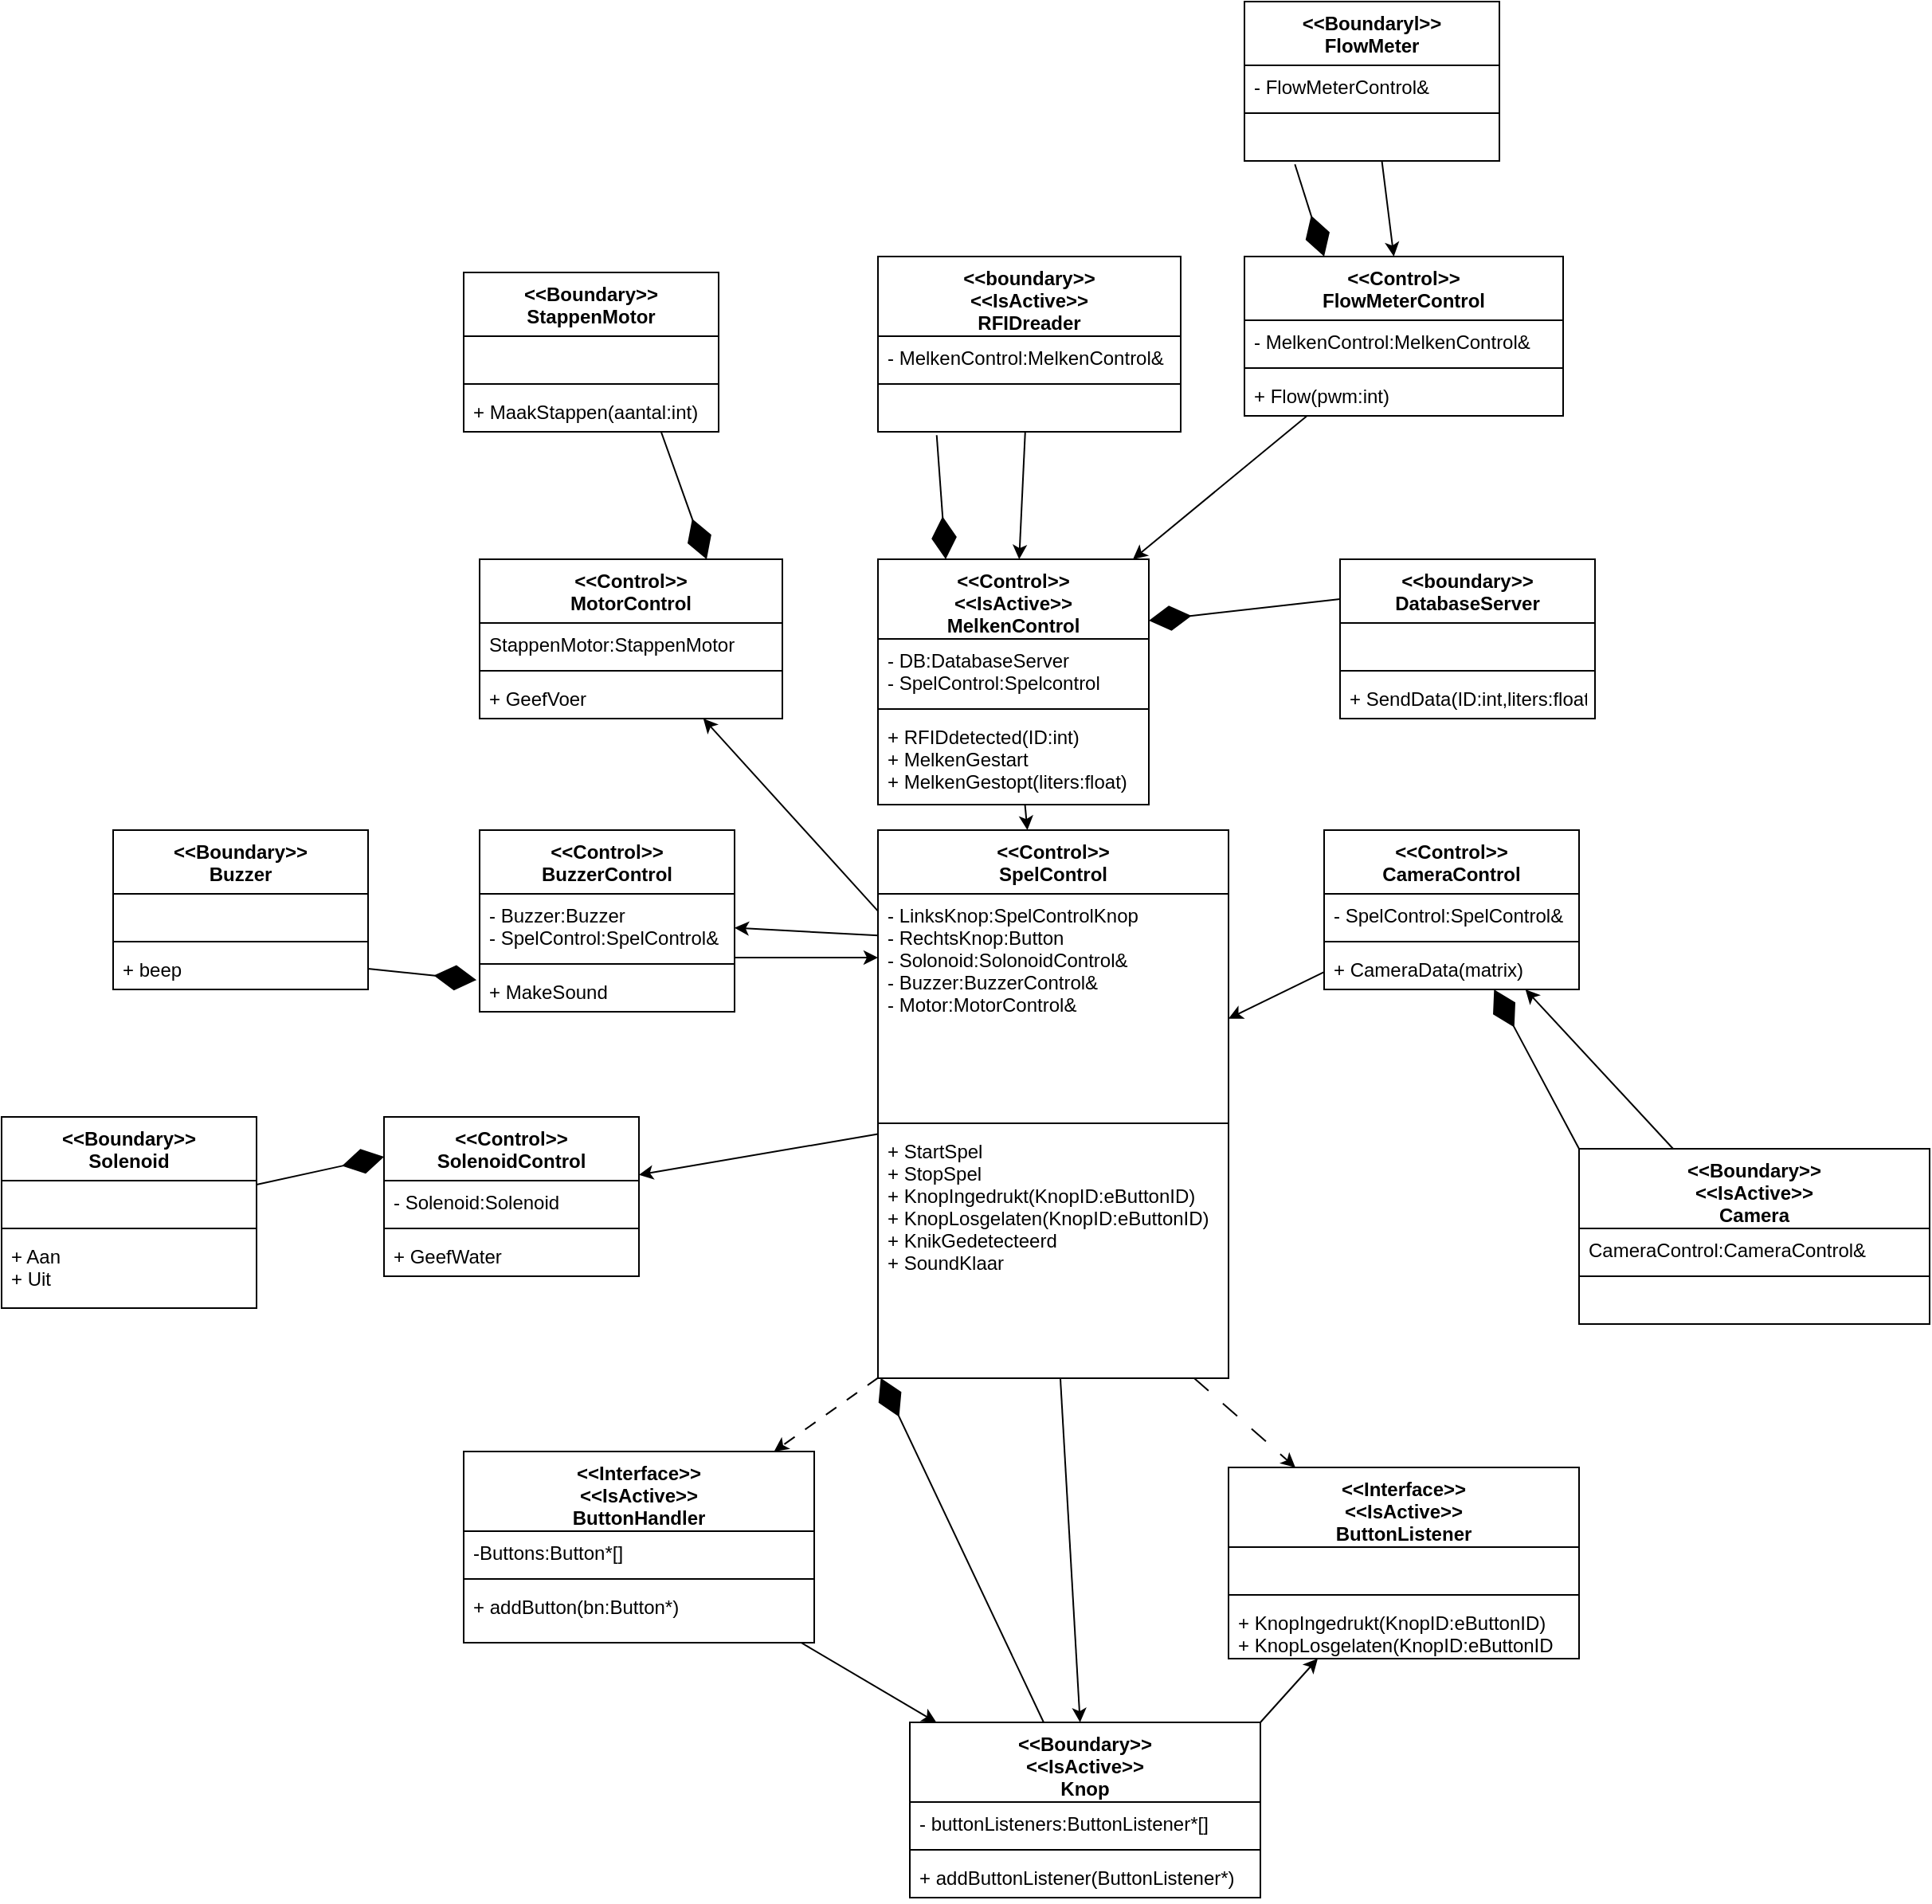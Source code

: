 <mxfile>
    <diagram id="j8BvADqdRgAVlS33lt0t" name="Page-1">
        <mxGraphModel dx="1767" dy="510" grid="1" gridSize="10" guides="1" tooltips="1" connect="1" arrows="1" fold="1" page="1" pageScale="1" pageWidth="850" pageHeight="1100" background="none" math="0" shadow="0">
            <root>
                <mxCell id="0"/>
                <mxCell id="1" parent="0"/>
                <mxCell id="48" value="" style="edgeStyle=none;html=1;" parent="1" source="2" target="18" edge="1">
                    <mxGeometry y="10" relative="1" as="geometry">
                        <mxPoint as="offset"/>
                    </mxGeometry>
                </mxCell>
                <mxCell id="2" value="&lt;&lt;Control&gt;&gt;&#10;&lt;&lt;IsActive&gt;&gt;&#10;MelkenControl" style="swimlane;fontStyle=1;align=center;verticalAlign=top;childLayout=stackLayout;horizontal=1;startSize=50;horizontalStack=0;resizeParent=1;resizeParentMax=0;resizeLast=0;collapsible=1;marginBottom=0;" parent="1" vertex="1">
                    <mxGeometry x="330" y="410" width="170" height="154" as="geometry"/>
                </mxCell>
                <mxCell id="3" value="- DB:DatabaseServer&#10;- SpelControl:Spelcontrol" style="text;strokeColor=none;fillColor=none;align=left;verticalAlign=top;spacingLeft=4;spacingRight=4;overflow=hidden;rotatable=0;points=[[0,0.5],[1,0.5]];portConstraint=eastwest;" parent="2" vertex="1">
                    <mxGeometry y="50" width="170" height="40" as="geometry"/>
                </mxCell>
                <mxCell id="4" value="" style="line;strokeWidth=1;fillColor=none;align=left;verticalAlign=middle;spacingTop=-1;spacingLeft=3;spacingRight=3;rotatable=0;labelPosition=right;points=[];portConstraint=eastwest;strokeColor=inherit;" parent="2" vertex="1">
                    <mxGeometry y="90" width="170" height="8" as="geometry"/>
                </mxCell>
                <mxCell id="5" value="+ RFIDdetected(ID:int)&#10;+ MelkenGestart&#10;+ MelkenGestopt(liters:float)" style="text;strokeColor=none;fillColor=none;align=left;verticalAlign=top;spacingLeft=4;spacingRight=4;overflow=hidden;rotatable=0;points=[[0,0.5],[1,0.5]];portConstraint=eastwest;" parent="2" vertex="1">
                    <mxGeometry y="98" width="170" height="56" as="geometry"/>
                </mxCell>
                <mxCell id="50" value="" style="edgeStyle=none;html=1;" parent="1" source="6" target="2" edge="1">
                    <mxGeometry relative="1" as="geometry"/>
                </mxCell>
                <mxCell id="6" value="&lt;&lt;boundary&gt;&gt;&#10;&lt;&lt;IsActive&gt;&gt;&#10;RFIDreader" style="swimlane;fontStyle=1;align=center;verticalAlign=top;childLayout=stackLayout;horizontal=1;startSize=50;horizontalStack=0;resizeParent=1;resizeParentMax=0;resizeLast=0;collapsible=1;marginBottom=0;" parent="1" vertex="1">
                    <mxGeometry x="330" y="220" width="190" height="110" as="geometry"/>
                </mxCell>
                <mxCell id="7" value="- MelkenControl:MelkenControl&amp;" style="text;strokeColor=none;fillColor=none;align=left;verticalAlign=top;spacingLeft=4;spacingRight=4;overflow=hidden;rotatable=0;points=[[0,0.5],[1,0.5]];portConstraint=eastwest;" parent="6" vertex="1">
                    <mxGeometry y="50" width="190" height="26" as="geometry"/>
                </mxCell>
                <mxCell id="8" value="" style="line;strokeWidth=1;fillColor=none;align=left;verticalAlign=middle;spacingTop=-1;spacingLeft=3;spacingRight=3;rotatable=0;labelPosition=right;points=[];portConstraint=eastwest;strokeColor=inherit;" parent="6" vertex="1">
                    <mxGeometry y="76" width="190" height="8" as="geometry"/>
                </mxCell>
                <mxCell id="9" value=" " style="text;strokeColor=none;fillColor=none;align=left;verticalAlign=top;spacingLeft=4;spacingRight=4;overflow=hidden;rotatable=0;points=[[0,0.5],[1,0.5]];portConstraint=eastwest;" parent="6" vertex="1">
                    <mxGeometry y="84" width="190" height="26" as="geometry"/>
                </mxCell>
                <mxCell id="14" value="&lt;&lt;boundary&gt;&gt;&#10;DatabaseServer" style="swimlane;fontStyle=1;align=center;verticalAlign=top;childLayout=stackLayout;horizontal=1;startSize=40;horizontalStack=0;resizeParent=1;resizeParentMax=0;resizeLast=0;collapsible=1;marginBottom=0;" parent="1" vertex="1">
                    <mxGeometry x="620" y="410" width="160" height="100" as="geometry"/>
                </mxCell>
                <mxCell id="15" value=" " style="text;strokeColor=none;fillColor=none;align=left;verticalAlign=top;spacingLeft=4;spacingRight=4;overflow=hidden;rotatable=0;points=[[0,0.5],[1,0.5]];portConstraint=eastwest;" parent="14" vertex="1">
                    <mxGeometry y="40" width="160" height="26" as="geometry"/>
                </mxCell>
                <mxCell id="16" value="" style="line;strokeWidth=1;fillColor=none;align=left;verticalAlign=middle;spacingTop=-1;spacingLeft=3;spacingRight=3;rotatable=0;labelPosition=right;points=[];portConstraint=eastwest;strokeColor=inherit;" parent="14" vertex="1">
                    <mxGeometry y="66" width="160" height="8" as="geometry"/>
                </mxCell>
                <mxCell id="17" value="+ SendData(ID:int,liters:float)" style="text;strokeColor=none;fillColor=none;align=left;verticalAlign=top;spacingLeft=4;spacingRight=4;overflow=hidden;rotatable=0;points=[[0,0.5],[1,0.5]];portConstraint=eastwest;" parent="14" vertex="1">
                    <mxGeometry y="74" width="160" height="26" as="geometry"/>
                </mxCell>
                <mxCell id="55" value="" style="edgeStyle=none;html=1;" parent="1" source="18" target="51" edge="1">
                    <mxGeometry relative="1" as="geometry"/>
                </mxCell>
                <mxCell id="65" value="" style="edgeStyle=none;html=1;" parent="1" source="18" target="61" edge="1">
                    <mxGeometry relative="1" as="geometry"/>
                </mxCell>
                <mxCell id="18" value="&lt;&lt;Control&gt;&gt;&#10;SpelControl" style="swimlane;fontStyle=1;align=center;verticalAlign=top;childLayout=stackLayout;horizontal=1;startSize=40;horizontalStack=0;resizeParent=1;resizeParentMax=0;resizeLast=0;collapsible=1;marginBottom=0;" parent="1" vertex="1">
                    <mxGeometry x="330" y="580" width="220" height="344" as="geometry"/>
                </mxCell>
                <mxCell id="19" value="- LinksKnop:SpelControlKnop&#10;- RechtsKnop:Button&#10;- Solonoid:SolonoidControl&amp;&#10;- Buzzer:BuzzerControl&amp;&#10;- Motor:MotorControl&amp;" style="text;strokeColor=none;fillColor=none;align=left;verticalAlign=top;spacingLeft=4;spacingRight=4;overflow=hidden;rotatable=0;points=[[0,0.5],[1,0.5]];portConstraint=eastwest;" parent="18" vertex="1">
                    <mxGeometry y="40" width="220" height="140" as="geometry"/>
                </mxCell>
                <mxCell id="20" value="" style="line;strokeWidth=1;fillColor=none;align=left;verticalAlign=middle;spacingTop=-1;spacingLeft=3;spacingRight=3;rotatable=0;labelPosition=right;points=[];portConstraint=eastwest;strokeColor=inherit;" parent="18" vertex="1">
                    <mxGeometry y="180" width="220" height="8" as="geometry"/>
                </mxCell>
                <mxCell id="21" value="+ StartSpel&#10;+ StopSpel&#10;+ KnopIngedrukt(KnopID:eButtonID)&#10;+ KnopLosgelaten(KnopID:eButtonID)&#10;+ KnikGedetecteerd&#10;+ SoundKlaar" style="text;strokeColor=none;fillColor=none;align=left;verticalAlign=top;spacingLeft=4;spacingRight=4;overflow=hidden;rotatable=0;points=[[0,0.5],[1,0.5]];portConstraint=eastwest;" parent="18" vertex="1">
                    <mxGeometry y="188" width="220" height="156" as="geometry"/>
                </mxCell>
                <mxCell id="46" value="" style="edgeStyle=none;html=1;" parent="1" source="22" target="18" edge="1">
                    <mxGeometry relative="1" as="geometry"/>
                </mxCell>
                <mxCell id="22" value="&lt;&lt;Control&gt;&gt;&#10;CameraControl" style="swimlane;fontStyle=1;align=center;verticalAlign=top;childLayout=stackLayout;horizontal=1;startSize=40;horizontalStack=0;resizeParent=1;resizeParentMax=0;resizeLast=0;collapsible=1;marginBottom=0;" parent="1" vertex="1">
                    <mxGeometry x="610" y="580" width="160" height="100" as="geometry"/>
                </mxCell>
                <mxCell id="23" value="- SpelControl:SpelControl&amp;" style="text;strokeColor=none;fillColor=none;align=left;verticalAlign=top;spacingLeft=4;spacingRight=4;overflow=hidden;rotatable=0;points=[[0,0.5],[1,0.5]];portConstraint=eastwest;" parent="22" vertex="1">
                    <mxGeometry y="40" width="160" height="26" as="geometry"/>
                </mxCell>
                <mxCell id="24" value="" style="line;strokeWidth=1;fillColor=none;align=left;verticalAlign=middle;spacingTop=-1;spacingLeft=3;spacingRight=3;rotatable=0;labelPosition=right;points=[];portConstraint=eastwest;strokeColor=inherit;" parent="22" vertex="1">
                    <mxGeometry y="66" width="160" height="8" as="geometry"/>
                </mxCell>
                <mxCell id="25" value="+ CameraData(matrix)" style="text;strokeColor=none;fillColor=none;align=left;verticalAlign=top;spacingLeft=4;spacingRight=4;overflow=hidden;rotatable=0;points=[[0,0.5],[1,0.5]];portConstraint=eastwest;" parent="22" vertex="1">
                    <mxGeometry y="74" width="160" height="26" as="geometry"/>
                </mxCell>
                <mxCell id="47" value="" style="edgeStyle=none;html=1;" parent="1" source="26" target="22" edge="1">
                    <mxGeometry relative="1" as="geometry"/>
                </mxCell>
                <mxCell id="26" value="&lt;&lt;Boundary&gt;&gt;&#10;&lt;&lt;IsActive&gt;&gt;&#10;Camera" style="swimlane;fontStyle=1;align=center;verticalAlign=top;childLayout=stackLayout;horizontal=1;startSize=50;horizontalStack=0;resizeParent=1;resizeParentMax=0;resizeLast=0;collapsible=1;marginBottom=0;" parent="1" vertex="1">
                    <mxGeometry x="770" y="780" width="220" height="110" as="geometry"/>
                </mxCell>
                <mxCell id="27" value="CameraControl:CameraControl&amp;" style="text;strokeColor=none;fillColor=none;align=left;verticalAlign=top;spacingLeft=4;spacingRight=4;overflow=hidden;rotatable=0;points=[[0,0.5],[1,0.5]];portConstraint=eastwest;" parent="26" vertex="1">
                    <mxGeometry y="50" width="220" height="26" as="geometry"/>
                </mxCell>
                <mxCell id="28" value="" style="line;strokeWidth=1;fillColor=none;align=left;verticalAlign=middle;spacingTop=-1;spacingLeft=3;spacingRight=3;rotatable=0;labelPosition=right;points=[];portConstraint=eastwest;strokeColor=inherit;" parent="26" vertex="1">
                    <mxGeometry y="76" width="220" height="8" as="geometry"/>
                </mxCell>
                <mxCell id="29" value=" " style="text;strokeColor=none;fillColor=none;align=left;verticalAlign=top;spacingLeft=4;spacingRight=4;overflow=hidden;rotatable=0;points=[[0,0.5],[1,0.5]];portConstraint=eastwest;" parent="26" vertex="1">
                    <mxGeometry y="84" width="220" height="26" as="geometry"/>
                </mxCell>
                <mxCell id="82" value="" style="edgeStyle=elbowEdgeStyle;html=1;" parent="1" source="30" target="18" edge="1">
                    <mxGeometry relative="1" as="geometry">
                        <Array as="points">
                            <mxPoint x="290" y="660"/>
                        </Array>
                    </mxGeometry>
                </mxCell>
                <mxCell id="30" value="&lt;&lt;Control&gt;&gt;&#10;BuzzerControl" style="swimlane;fontStyle=1;align=center;verticalAlign=top;childLayout=stackLayout;horizontal=1;startSize=40;horizontalStack=0;resizeParent=1;resizeParentMax=0;resizeLast=0;collapsible=1;marginBottom=0;" parent="1" vertex="1">
                    <mxGeometry x="80" y="580" width="160" height="114" as="geometry"/>
                </mxCell>
                <mxCell id="31" value="- Buzzer:Buzzer&#10;- SpelControl:SpelControl&amp;" style="text;strokeColor=none;fillColor=none;align=left;verticalAlign=top;spacingLeft=4;spacingRight=4;overflow=hidden;rotatable=0;points=[[0,0.5],[1,0.5]];portConstraint=eastwest;" parent="30" vertex="1">
                    <mxGeometry y="40" width="160" height="40" as="geometry"/>
                </mxCell>
                <mxCell id="32" value="" style="line;strokeWidth=1;fillColor=none;align=left;verticalAlign=middle;spacingTop=-1;spacingLeft=3;spacingRight=3;rotatable=0;labelPosition=right;points=[];portConstraint=eastwest;strokeColor=inherit;" parent="30" vertex="1">
                    <mxGeometry y="80" width="160" height="8" as="geometry"/>
                </mxCell>
                <mxCell id="33" value="+ MakeSound" style="text;strokeColor=none;fillColor=none;align=left;verticalAlign=top;spacingLeft=4;spacingRight=4;overflow=hidden;rotatable=0;points=[[0,0.5],[1,0.5]];portConstraint=eastwest;" parent="30" vertex="1">
                    <mxGeometry y="88" width="160" height="26" as="geometry"/>
                </mxCell>
                <mxCell id="45" value="" style="edgeStyle=none;html=1;exitX=0.001;exitY=0.187;exitDx=0;exitDy=0;exitPerimeter=0;" parent="1" source="19" target="30" edge="1">
                    <mxGeometry relative="1" as="geometry"/>
                </mxCell>
                <mxCell id="51" value="&lt;&lt;Control&gt;&gt;&#10;MotorControl" style="swimlane;fontStyle=1;align=center;verticalAlign=top;childLayout=stackLayout;horizontal=1;startSize=40;horizontalStack=0;resizeParent=1;resizeParentMax=0;resizeLast=0;collapsible=1;marginBottom=0;" parent="1" vertex="1">
                    <mxGeometry x="80" y="410" width="190" height="100" as="geometry"/>
                </mxCell>
                <mxCell id="52" value="StappenMotor:StappenMotor" style="text;strokeColor=none;fillColor=none;align=left;verticalAlign=top;spacingLeft=4;spacingRight=4;overflow=hidden;rotatable=0;points=[[0,0.5],[1,0.5]];portConstraint=eastwest;" parent="51" vertex="1">
                    <mxGeometry y="40" width="190" height="26" as="geometry"/>
                </mxCell>
                <mxCell id="53" value="" style="line;strokeWidth=1;fillColor=none;align=left;verticalAlign=middle;spacingTop=-1;spacingLeft=3;spacingRight=3;rotatable=0;labelPosition=right;points=[];portConstraint=eastwest;strokeColor=inherit;" parent="51" vertex="1">
                    <mxGeometry y="66" width="190" height="8" as="geometry"/>
                </mxCell>
                <mxCell id="54" value="+ GeefVoer" style="text;strokeColor=none;fillColor=none;align=left;verticalAlign=top;spacingLeft=4;spacingRight=4;overflow=hidden;rotatable=0;points=[[0,0.5],[1,0.5]];portConstraint=eastwest;" parent="51" vertex="1">
                    <mxGeometry y="74" width="190" height="26" as="geometry"/>
                </mxCell>
                <mxCell id="56" value="&lt;&lt;Boundary&gt;&gt;&#10;StappenMotor" style="swimlane;fontStyle=1;align=center;verticalAlign=top;childLayout=stackLayout;horizontal=1;startSize=40;horizontalStack=0;resizeParent=1;resizeParentMax=0;resizeLast=0;collapsible=1;marginBottom=0;" parent="1" vertex="1">
                    <mxGeometry x="70" y="230" width="160" height="100" as="geometry"/>
                </mxCell>
                <mxCell id="57" value=" " style="text;strokeColor=none;fillColor=none;align=left;verticalAlign=top;spacingLeft=4;spacingRight=4;overflow=hidden;rotatable=0;points=[[0,0.5],[1,0.5]];portConstraint=eastwest;" parent="56" vertex="1">
                    <mxGeometry y="40" width="160" height="26" as="geometry"/>
                </mxCell>
                <mxCell id="58" value="" style="line;strokeWidth=1;fillColor=none;align=left;verticalAlign=middle;spacingTop=-1;spacingLeft=3;spacingRight=3;rotatable=0;labelPosition=right;points=[];portConstraint=eastwest;strokeColor=inherit;" parent="56" vertex="1">
                    <mxGeometry y="66" width="160" height="8" as="geometry"/>
                </mxCell>
                <mxCell id="59" value="+ MaakStappen(aantal:int)" style="text;strokeColor=none;fillColor=none;align=left;verticalAlign=top;spacingLeft=4;spacingRight=4;overflow=hidden;rotatable=0;points=[[0,0.5],[1,0.5]];portConstraint=eastwest;" parent="56" vertex="1">
                    <mxGeometry y="74" width="160" height="26" as="geometry"/>
                </mxCell>
                <mxCell id="61" value="&lt;&lt;Control&gt;&gt;&#10;SolenoidControl" style="swimlane;fontStyle=1;align=center;verticalAlign=top;childLayout=stackLayout;horizontal=1;startSize=40;horizontalStack=0;resizeParent=1;resizeParentMax=0;resizeLast=0;collapsible=1;marginBottom=0;" parent="1" vertex="1">
                    <mxGeometry x="20" y="760" width="160" height="100" as="geometry"/>
                </mxCell>
                <mxCell id="62" value="- Solenoid:Solenoid" style="text;strokeColor=none;fillColor=none;align=left;verticalAlign=top;spacingLeft=4;spacingRight=4;overflow=hidden;rotatable=0;points=[[0,0.5],[1,0.5]];portConstraint=eastwest;" parent="61" vertex="1">
                    <mxGeometry y="40" width="160" height="26" as="geometry"/>
                </mxCell>
                <mxCell id="63" value="" style="line;strokeWidth=1;fillColor=none;align=left;verticalAlign=middle;spacingTop=-1;spacingLeft=3;spacingRight=3;rotatable=0;labelPosition=right;points=[];portConstraint=eastwest;strokeColor=inherit;" parent="61" vertex="1">
                    <mxGeometry y="66" width="160" height="8" as="geometry"/>
                </mxCell>
                <mxCell id="64" value="+ GeefWater" style="text;strokeColor=none;fillColor=none;align=left;verticalAlign=top;spacingLeft=4;spacingRight=4;overflow=hidden;rotatable=0;points=[[0,0.5],[1,0.5]];portConstraint=eastwest;" parent="61" vertex="1">
                    <mxGeometry y="74" width="160" height="26" as="geometry"/>
                </mxCell>
                <mxCell id="75" value="" style="edgeStyle=none;html=1;" parent="1" source="66" edge="1">
                    <mxGeometry x="0.039" y="-9" relative="1" as="geometry">
                        <mxPoint x="490" y="410" as="targetPoint"/>
                        <mxPoint as="offset"/>
                    </mxGeometry>
                </mxCell>
                <mxCell id="66" value="&lt;&lt;Control&gt;&gt;&#10;FlowMeterControl" style="swimlane;fontStyle=1;align=center;verticalAlign=top;childLayout=stackLayout;horizontal=1;startSize=40;horizontalStack=0;resizeParent=1;resizeParentMax=0;resizeLast=0;collapsible=1;marginBottom=0;" parent="1" vertex="1">
                    <mxGeometry x="560" y="220" width="200" height="100" as="geometry"/>
                </mxCell>
                <mxCell id="67" value="- MelkenControl:MelkenControl&amp;" style="text;strokeColor=none;fillColor=none;align=left;verticalAlign=top;spacingLeft=4;spacingRight=4;overflow=hidden;rotatable=0;points=[[0,0.5],[1,0.5]];portConstraint=eastwest;" parent="66" vertex="1">
                    <mxGeometry y="40" width="200" height="26" as="geometry"/>
                </mxCell>
                <mxCell id="68" value="" style="line;strokeWidth=1;fillColor=none;align=left;verticalAlign=middle;spacingTop=-1;spacingLeft=3;spacingRight=3;rotatable=0;labelPosition=right;points=[];portConstraint=eastwest;strokeColor=inherit;" parent="66" vertex="1">
                    <mxGeometry y="66" width="200" height="8" as="geometry"/>
                </mxCell>
                <mxCell id="69" value="+ Flow(pwm:int)" style="text;strokeColor=none;fillColor=none;align=left;verticalAlign=top;spacingLeft=4;spacingRight=4;overflow=hidden;rotatable=0;points=[[0,0.5],[1,0.5]];portConstraint=eastwest;" parent="66" vertex="1">
                    <mxGeometry y="74" width="200" height="26" as="geometry"/>
                </mxCell>
                <mxCell id="74" value="" style="edgeStyle=none;html=1;" parent="1" source="70" target="66" edge="1">
                    <mxGeometry relative="1" as="geometry"/>
                </mxCell>
                <mxCell id="70" value="&lt;&lt;Boundaryl&gt;&gt;&#10;FlowMeter" style="swimlane;fontStyle=1;align=center;verticalAlign=top;childLayout=stackLayout;horizontal=1;startSize=40;horizontalStack=0;resizeParent=1;resizeParentMax=0;resizeLast=0;collapsible=1;marginBottom=0;" parent="1" vertex="1">
                    <mxGeometry x="560" y="60" width="160" height="100" as="geometry"/>
                </mxCell>
                <mxCell id="71" value="- FlowMeterControl&amp;" style="text;strokeColor=none;fillColor=none;align=left;verticalAlign=top;spacingLeft=4;spacingRight=4;overflow=hidden;rotatable=0;points=[[0,0.5],[1,0.5]];portConstraint=eastwest;" parent="70" vertex="1">
                    <mxGeometry y="40" width="160" height="26" as="geometry"/>
                </mxCell>
                <mxCell id="72" value="" style="line;strokeWidth=1;fillColor=none;align=left;verticalAlign=middle;spacingTop=-1;spacingLeft=3;spacingRight=3;rotatable=0;labelPosition=right;points=[];portConstraint=eastwest;strokeColor=inherit;" parent="70" vertex="1">
                    <mxGeometry y="66" width="160" height="8" as="geometry"/>
                </mxCell>
                <mxCell id="73" value=" " style="text;strokeColor=none;fillColor=none;align=left;verticalAlign=top;spacingLeft=4;spacingRight=4;overflow=hidden;rotatable=0;points=[[0,0.5],[1,0.5]];portConstraint=eastwest;" parent="70" vertex="1">
                    <mxGeometry y="74" width="160" height="26" as="geometry"/>
                </mxCell>
                <mxCell id="76" value="&lt;&lt;Boundary&gt;&gt;&#10;Buzzer" style="swimlane;fontStyle=1;align=center;verticalAlign=top;childLayout=stackLayout;horizontal=1;startSize=40;horizontalStack=0;resizeParent=1;resizeParentMax=0;resizeLast=0;collapsible=1;marginBottom=0;" parent="1" vertex="1">
                    <mxGeometry x="-150" y="580" width="160" height="100" as="geometry"/>
                </mxCell>
                <mxCell id="77" value=" " style="text;strokeColor=none;fillColor=none;align=left;verticalAlign=top;spacingLeft=4;spacingRight=4;overflow=hidden;rotatable=0;points=[[0,0.5],[1,0.5]];portConstraint=eastwest;" parent="76" vertex="1">
                    <mxGeometry y="40" width="160" height="26" as="geometry"/>
                </mxCell>
                <mxCell id="78" value="" style="line;strokeWidth=1;fillColor=none;align=left;verticalAlign=middle;spacingTop=-1;spacingLeft=3;spacingRight=3;rotatable=0;labelPosition=right;points=[];portConstraint=eastwest;strokeColor=inherit;" parent="76" vertex="1">
                    <mxGeometry y="66" width="160" height="8" as="geometry"/>
                </mxCell>
                <mxCell id="79" value="+ beep" style="text;strokeColor=none;fillColor=none;align=left;verticalAlign=top;spacingLeft=4;spacingRight=4;overflow=hidden;rotatable=0;points=[[0,0.5],[1,0.5]];portConstraint=eastwest;" parent="76" vertex="1">
                    <mxGeometry y="74" width="160" height="26" as="geometry"/>
                </mxCell>
                <mxCell id="83" value="&lt;&lt;Boundary&gt;&gt;&#10;Solenoid" style="swimlane;fontStyle=1;align=center;verticalAlign=top;childLayout=stackLayout;horizontal=1;startSize=40;horizontalStack=0;resizeParent=1;resizeParentMax=0;resizeLast=0;collapsible=1;marginBottom=0;" parent="1" vertex="1">
                    <mxGeometry x="-220" y="760" width="160" height="120" as="geometry"/>
                </mxCell>
                <mxCell id="84" value=" " style="text;strokeColor=none;fillColor=none;align=left;verticalAlign=top;spacingLeft=4;spacingRight=4;overflow=hidden;rotatable=0;points=[[0,0.5],[1,0.5]];portConstraint=eastwest;" parent="83" vertex="1">
                    <mxGeometry y="40" width="160" height="26" as="geometry"/>
                </mxCell>
                <mxCell id="85" value="" style="line;strokeWidth=1;fillColor=none;align=left;verticalAlign=middle;spacingTop=-1;spacingLeft=3;spacingRight=3;rotatable=0;labelPosition=right;points=[];portConstraint=eastwest;strokeColor=inherit;" parent="83" vertex="1">
                    <mxGeometry y="66" width="160" height="8" as="geometry"/>
                </mxCell>
                <mxCell id="86" value="+ Aan&#10;+ Uit" style="text;strokeColor=none;fillColor=none;align=left;verticalAlign=top;spacingLeft=4;spacingRight=4;overflow=hidden;rotatable=0;points=[[0,0.5],[1,0.5]];portConstraint=eastwest;" parent="83" vertex="1">
                    <mxGeometry y="74" width="160" height="46" as="geometry"/>
                </mxCell>
                <mxCell id="88" value="" style="endArrow=diamondThin;endFill=1;endSize=24;html=1;entryX=0.25;entryY=0;entryDx=0;entryDy=0;exitX=0.194;exitY=1.081;exitDx=0;exitDy=0;exitPerimeter=0;" parent="1" source="9" target="2" edge="1">
                    <mxGeometry width="160" relative="1" as="geometry">
                        <mxPoint x="380" y="640" as="sourcePoint"/>
                        <mxPoint x="540" y="640" as="targetPoint"/>
                    </mxGeometry>
                </mxCell>
                <mxCell id="90" value="" style="endArrow=diamondThin;endFill=1;endSize=24;html=1;entryX=1;entryY=0.25;entryDx=0;entryDy=0;exitX=0;exitY=0.25;exitDx=0;exitDy=0;" parent="1" source="14" target="2" edge="1">
                    <mxGeometry width="160" relative="1" as="geometry">
                        <mxPoint x="570" y="255" as="sourcePoint"/>
                        <mxPoint x="467.5" y="420" as="targetPoint"/>
                    </mxGeometry>
                </mxCell>
                <mxCell id="91" value="" style="endArrow=diamondThin;endFill=1;endSize=24;html=1;entryX=0.75;entryY=0;entryDx=0;entryDy=0;exitX=0.775;exitY=1.009;exitDx=0;exitDy=0;exitPerimeter=0;" parent="1" source="59" target="51" edge="1">
                    <mxGeometry width="160" relative="1" as="geometry">
                        <mxPoint x="630" y="445" as="sourcePoint"/>
                        <mxPoint x="510" y="452.5" as="targetPoint"/>
                    </mxGeometry>
                </mxCell>
                <mxCell id="93" value="" style="endArrow=diamondThin;endFill=1;endSize=24;html=1;entryX=0.25;entryY=0;entryDx=0;entryDy=0;exitX=0.198;exitY=1.081;exitDx=0;exitDy=0;exitPerimeter=0;" parent="1" source="73" target="66" edge="1">
                    <mxGeometry width="160" relative="1" as="geometry">
                        <mxPoint x="204" y="340.234" as="sourcePoint"/>
                        <mxPoint x="210" y="420" as="targetPoint"/>
                    </mxGeometry>
                </mxCell>
                <mxCell id="94" value="" style="endArrow=diamondThin;endFill=1;endSize=24;html=1;entryX=-0.012;entryY=0.234;entryDx=0;entryDy=0;exitX=1;exitY=0.5;exitDx=0;exitDy=0;entryPerimeter=0;" parent="1" source="79" target="33" edge="1">
                    <mxGeometry width="160" relative="1" as="geometry">
                        <mxPoint x="204" y="340.234" as="sourcePoint"/>
                        <mxPoint x="210" y="420" as="targetPoint"/>
                    </mxGeometry>
                </mxCell>
                <mxCell id="95" value="" style="endArrow=diamondThin;endFill=1;endSize=24;html=1;entryX=0;entryY=0.25;entryDx=0;entryDy=0;" parent="1" source="83" target="61" edge="1">
                    <mxGeometry width="160" relative="1" as="geometry">
                        <mxPoint x="-50" y="790" as="sourcePoint"/>
                        <mxPoint x="88.08" y="670.084" as="targetPoint"/>
                    </mxGeometry>
                </mxCell>
                <mxCell id="97" value="" style="endArrow=diamondThin;endFill=1;endSize=24;html=1;exitX=0;exitY=0;exitDx=0;exitDy=0;" parent="1" source="26" target="22" edge="1">
                    <mxGeometry width="160" relative="1" as="geometry">
                        <mxPoint x="379.12" y="886.3" as="sourcePoint"/>
                        <mxPoint x="368.16" y="822.028" as="targetPoint"/>
                    </mxGeometry>
                </mxCell>
                <mxCell id="98" value="&lt;&lt;Boundary&gt;&gt;&#10;&lt;&lt;IsActive&gt;&gt;&#10;Knop" style="swimlane;fontStyle=1;align=center;verticalAlign=top;childLayout=stackLayout;horizontal=1;startSize=50;horizontalStack=0;resizeParent=1;resizeParentMax=0;resizeLast=0;collapsible=1;marginBottom=0;" parent="1" vertex="1">
                    <mxGeometry x="350" y="1140" width="220" height="110" as="geometry"/>
                </mxCell>
                <mxCell id="99" value="- buttonListeners:ButtonListener*[]" style="text;strokeColor=none;fillColor=none;align=left;verticalAlign=top;spacingLeft=4;spacingRight=4;overflow=hidden;rotatable=0;points=[[0,0.5],[1,0.5]];portConstraint=eastwest;" parent="98" vertex="1">
                    <mxGeometry y="50" width="220" height="26" as="geometry"/>
                </mxCell>
                <mxCell id="100" value="" style="line;strokeWidth=1;fillColor=none;align=left;verticalAlign=middle;spacingTop=-1;spacingLeft=3;spacingRight=3;rotatable=0;labelPosition=right;points=[];portConstraint=eastwest;strokeColor=inherit;" parent="98" vertex="1">
                    <mxGeometry y="76" width="220" height="8" as="geometry"/>
                </mxCell>
                <mxCell id="101" value="+ addButtonListener(ButtonListener*)" style="text;strokeColor=none;fillColor=none;align=left;verticalAlign=top;spacingLeft=4;spacingRight=4;overflow=hidden;rotatable=0;points=[[0,0.5],[1,0.5]];portConstraint=eastwest;" parent="98" vertex="1">
                    <mxGeometry y="84" width="220" height="26" as="geometry"/>
                </mxCell>
                <mxCell id="102" value="&lt;&lt;Interface&gt;&gt;&#10;&lt;&lt;IsActive&gt;&gt;&#10;ButtonListener" style="swimlane;fontStyle=1;align=center;verticalAlign=top;childLayout=stackLayout;horizontal=1;startSize=50;horizontalStack=0;resizeParent=1;resizeParentMax=0;resizeLast=0;collapsible=1;marginBottom=0;" parent="1" vertex="1">
                    <mxGeometry x="550" y="980" width="220" height="120" as="geometry"/>
                </mxCell>
                <mxCell id="103" value=" " style="text;strokeColor=none;fillColor=none;align=left;verticalAlign=top;spacingLeft=4;spacingRight=4;overflow=hidden;rotatable=0;points=[[0,0.5],[1,0.5]];portConstraint=eastwest;" parent="102" vertex="1">
                    <mxGeometry y="50" width="220" height="26" as="geometry"/>
                </mxCell>
                <mxCell id="104" value="" style="line;strokeWidth=1;fillColor=none;align=left;verticalAlign=middle;spacingTop=-1;spacingLeft=3;spacingRight=3;rotatable=0;labelPosition=right;points=[];portConstraint=eastwest;strokeColor=inherit;" parent="102" vertex="1">
                    <mxGeometry y="76" width="220" height="8" as="geometry"/>
                </mxCell>
                <mxCell id="105" value="+ KnopIngedrukt(KnopID:eButtonID)&#10;+ KnopLosgelaten(KnopID:eButtonID" style="text;strokeColor=none;fillColor=none;align=left;verticalAlign=top;spacingLeft=4;spacingRight=4;overflow=hidden;rotatable=0;points=[[0,0.5],[1,0.5]];portConstraint=eastwest;" parent="102" vertex="1">
                    <mxGeometry y="84" width="220" height="36" as="geometry"/>
                </mxCell>
                <mxCell id="106" style="edgeStyle=none;html=1;" parent="1" source="21" target="98" edge="1">
                    <mxGeometry relative="1" as="geometry"/>
                </mxCell>
                <mxCell id="107" style="edgeStyle=none;html=1;exitX=1;exitY=0;exitDx=0;exitDy=0;" parent="1" source="98" target="102" edge="1">
                    <mxGeometry relative="1" as="geometry"/>
                </mxCell>
                <mxCell id="108" style="edgeStyle=none;html=1;dashed=1;dashPattern=12 12;" parent="1" source="21" target="102" edge="1">
                    <mxGeometry relative="1" as="geometry"/>
                </mxCell>
                <mxCell id="109" value="" style="endArrow=diamondThin;endFill=1;endSize=24;html=1;entryX=0.008;entryY=0.999;entryDx=0;entryDy=0;entryPerimeter=0;" parent="1" source="98" target="21" edge="1">
                    <mxGeometry width="160" relative="1" as="geometry">
                        <mxPoint x="20.0" y="677" as="sourcePoint"/>
                        <mxPoint x="320" y="990" as="targetPoint"/>
                    </mxGeometry>
                </mxCell>
                <mxCell id="114" style="edgeStyle=none;html=1;" parent="1" source="110" target="98" edge="1">
                    <mxGeometry relative="1" as="geometry"/>
                </mxCell>
                <mxCell id="110" value="&lt;&lt;Interface&gt;&gt;&#10;&lt;&lt;IsActive&gt;&gt;&#10;ButtonHandler" style="swimlane;fontStyle=1;align=center;verticalAlign=top;childLayout=stackLayout;horizontal=1;startSize=50;horizontalStack=0;resizeParent=1;resizeParentMax=0;resizeLast=0;collapsible=1;marginBottom=0;" parent="1" vertex="1">
                    <mxGeometry x="70" y="970" width="220" height="120" as="geometry"/>
                </mxCell>
                <mxCell id="111" value="-Buttons:Button*[]" style="text;strokeColor=none;fillColor=none;align=left;verticalAlign=top;spacingLeft=4;spacingRight=4;overflow=hidden;rotatable=0;points=[[0,0.5],[1,0.5]];portConstraint=eastwest;" parent="110" vertex="1">
                    <mxGeometry y="50" width="220" height="26" as="geometry"/>
                </mxCell>
                <mxCell id="112" value="" style="line;strokeWidth=1;fillColor=none;align=left;verticalAlign=middle;spacingTop=-1;spacingLeft=3;spacingRight=3;rotatable=0;labelPosition=right;points=[];portConstraint=eastwest;strokeColor=inherit;" parent="110" vertex="1">
                    <mxGeometry y="76" width="220" height="8" as="geometry"/>
                </mxCell>
                <mxCell id="113" value="+ addButton(bn:Button*)" style="text;strokeColor=none;fillColor=none;align=left;verticalAlign=top;spacingLeft=4;spacingRight=4;overflow=hidden;rotatable=0;points=[[0,0.5],[1,0.5]];portConstraint=eastwest;" parent="110" vertex="1">
                    <mxGeometry y="84" width="220" height="36" as="geometry"/>
                </mxCell>
                <mxCell id="115" style="edgeStyle=none;html=1;dashed=1;dashPattern=8 8;" parent="1" source="21" target="110" edge="1">
                    <mxGeometry relative="1" as="geometry"/>
                </mxCell>
            </root>
        </mxGraphModel>
    </diagram>
</mxfile>